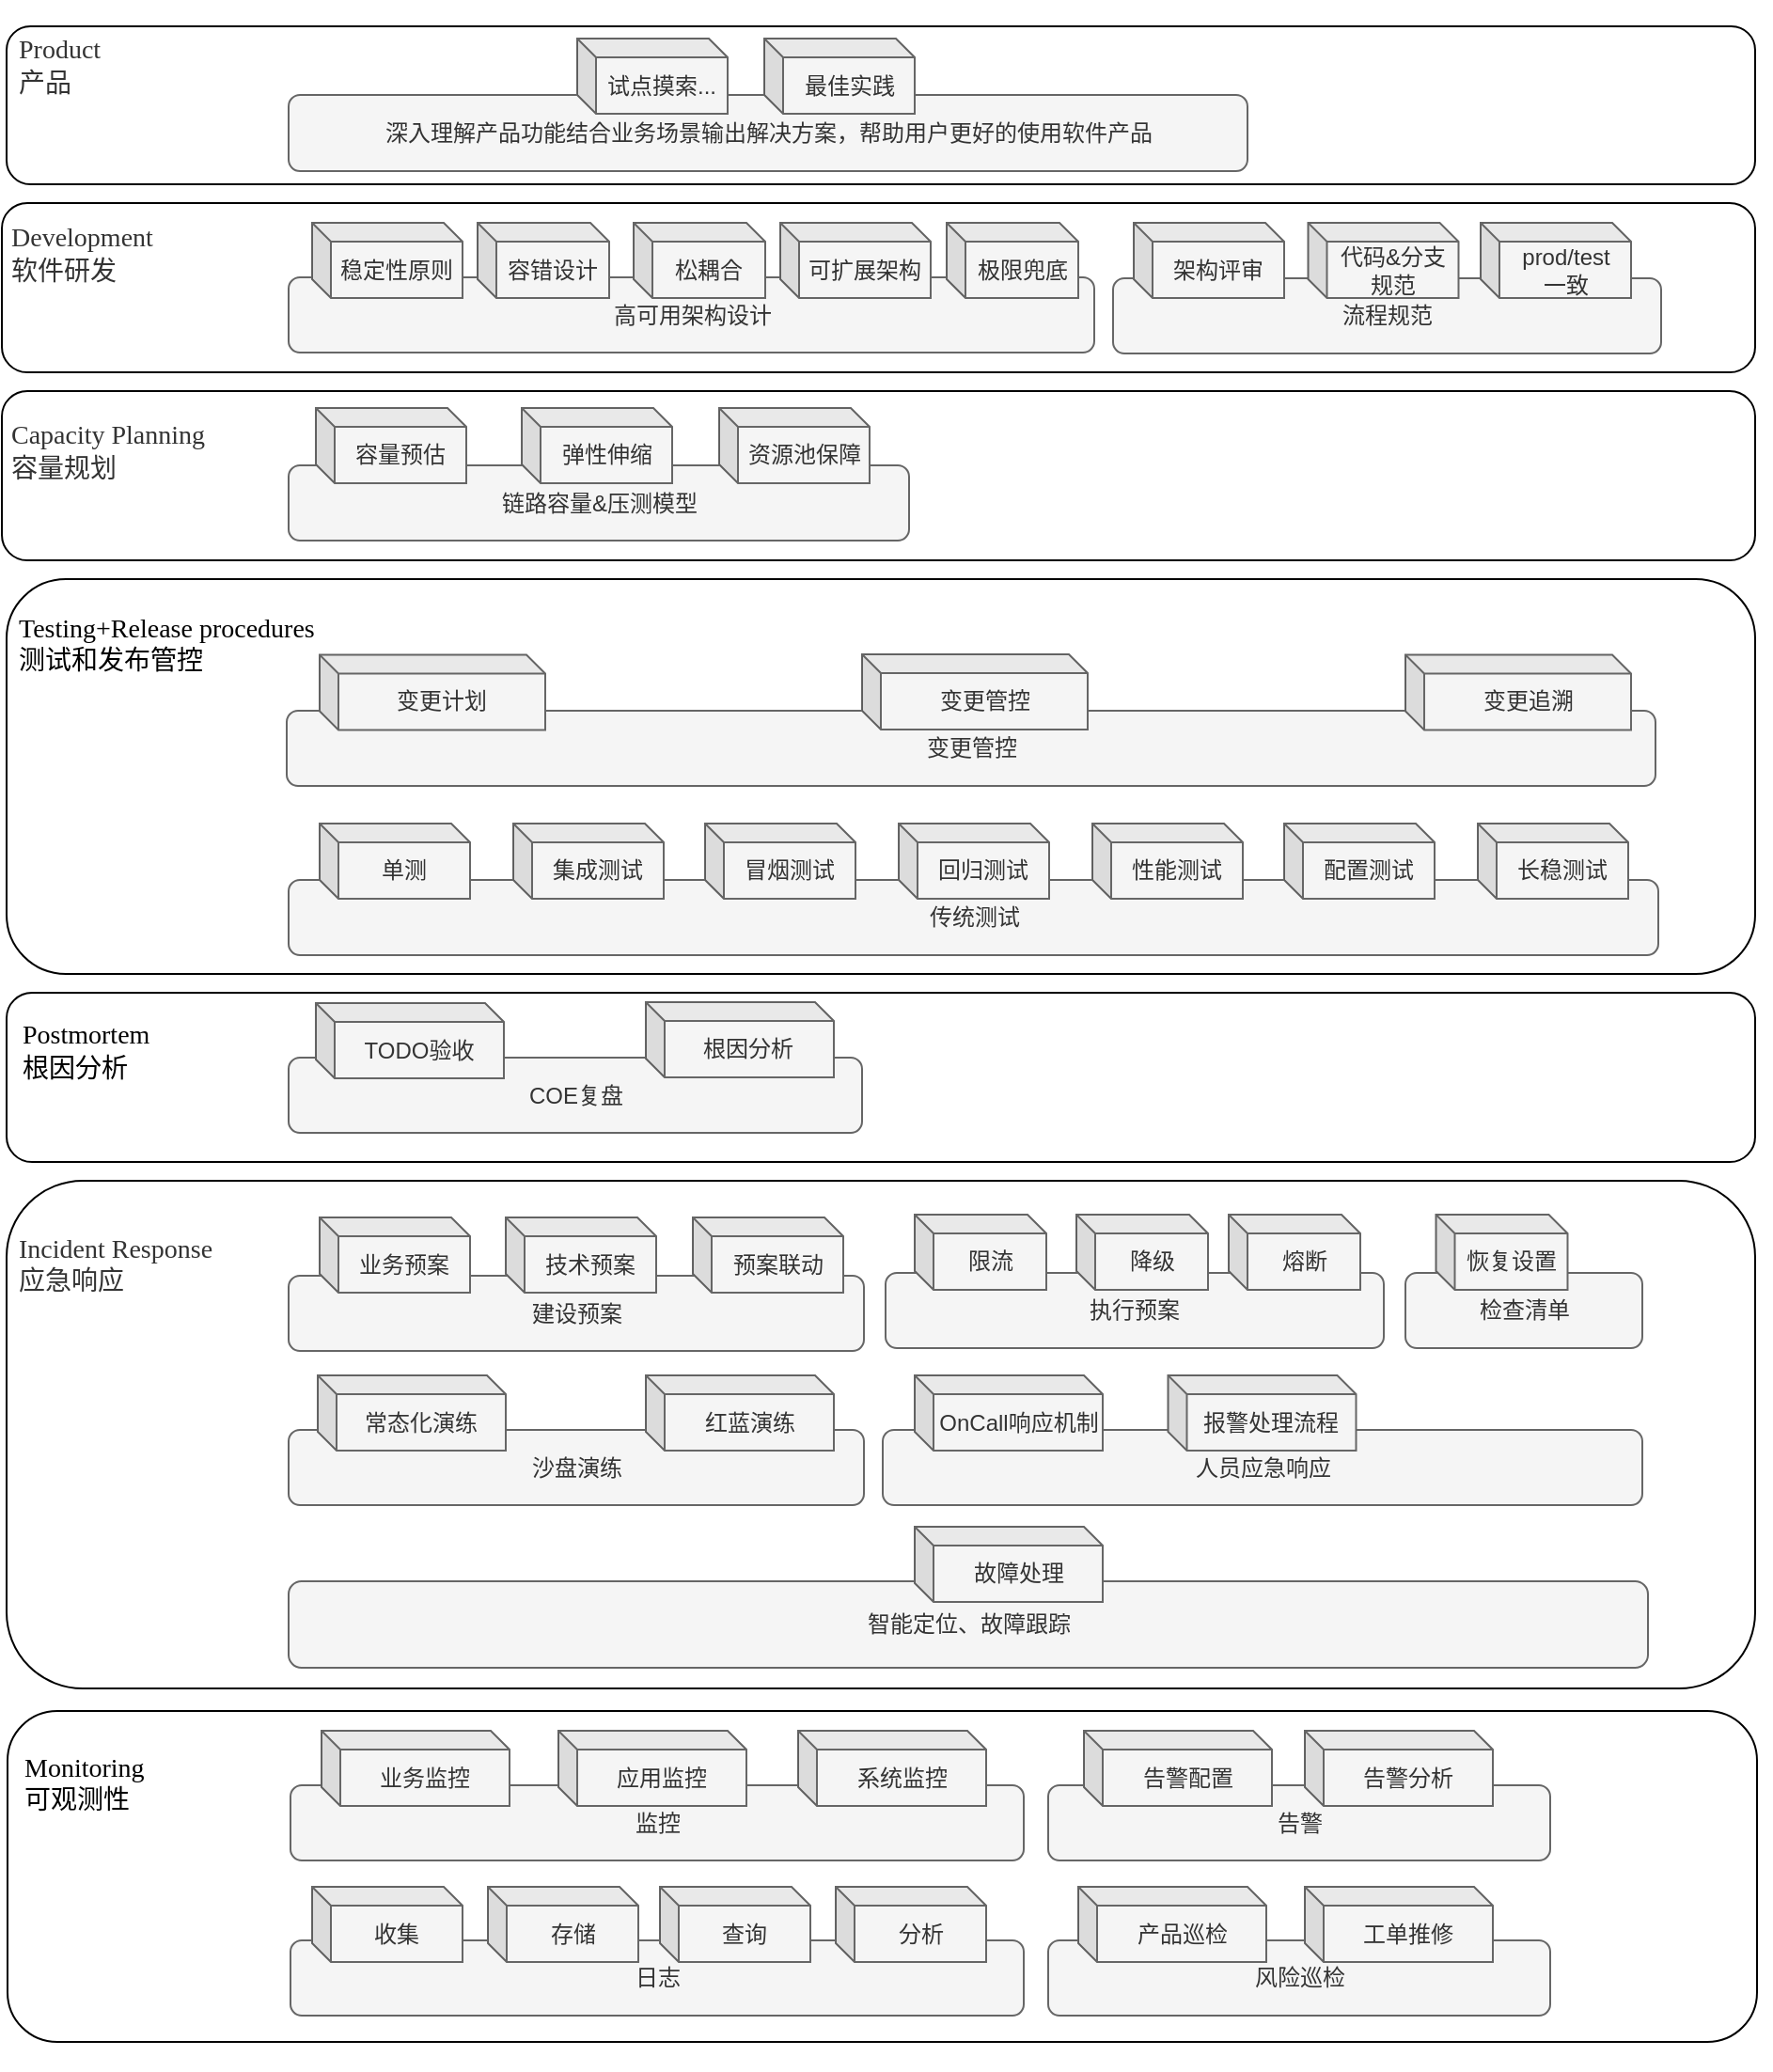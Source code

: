 <mxfile version="24.4.4" type="github">
  <diagram name="第 1 页" id="uhdEQLBKO91w85XFjgP9">
    <mxGraphModel dx="1244" dy="749" grid="1" gridSize="10" guides="1" tooltips="1" connect="1" arrows="1" fold="1" page="1" pageScale="1" pageWidth="827" pageHeight="1169" math="0" shadow="0">
      <root>
        <mxCell id="0" />
        <mxCell id="1" parent="0" />
        <mxCell id="tD8Tl1a2w315Ha_xT5C1-1" value="" style="rounded=1;whiteSpace=wrap;html=1;shadow=0;glass=0;" vertex="1" parent="1">
          <mxGeometry x="350" y="198" width="932.5" height="90" as="geometry" />
        </mxCell>
        <mxCell id="tD8Tl1a2w315Ha_xT5C1-2" value="流程规范" style="rounded=1;whiteSpace=wrap;html=1;shadow=0;glass=0;fillColor=#f5f5f5;strokeColor=#666666;fontColor=#333333;" vertex="1" parent="1">
          <mxGeometry x="941" y="238" width="291.5" height="40" as="geometry" />
        </mxCell>
        <mxCell id="tD8Tl1a2w315Ha_xT5C1-3" value="" style="rounded=1;whiteSpace=wrap;html=1;shadow=0;glass=0;" vertex="1" parent="1">
          <mxGeometry x="350" y="298" width="932.5" height="90" as="geometry" />
        </mxCell>
        <mxCell id="tD8Tl1a2w315Ha_xT5C1-4" value="&lt;span style=&quot;color: rgb(51 , 51 , 51) ; font-size: 14px ; background-color: rgb(255 , 255 , 255)&quot;&gt;&lt;font face=&quot;Comic Sans MS&quot;&gt;Capacity Planning&lt;br&gt;容量规划&lt;br&gt;&lt;/font&gt;&lt;/span&gt;" style="text;html=1;strokeColor=none;fillColor=none;align=left;verticalAlign=middle;whiteSpace=wrap;rounded=0;shadow=1;glass=1;" vertex="1" parent="1">
          <mxGeometry x="353" y="307" width="130" height="46.5" as="geometry" />
        </mxCell>
        <mxCell id="tD8Tl1a2w315Ha_xT5C1-5" value="链路容量&amp;amp;压测模型" style="rounded=1;whiteSpace=wrap;html=1;shadow=0;glass=0;fillColor=#f5f5f5;strokeColor=#666666;fontColor=#333333;" vertex="1" parent="1">
          <mxGeometry x="502.5" y="337.5" width="330" height="40" as="geometry" />
        </mxCell>
        <mxCell id="tD8Tl1a2w315Ha_xT5C1-6" value="容量预估" style="shape=cube;whiteSpace=wrap;html=1;boundedLbl=1;backgroundOutline=1;darkOpacity=0.05;darkOpacity2=0.1;shadow=0;glass=0;size=10;fillColor=#f5f5f5;strokeColor=#666666;fontColor=#333333;" vertex="1" parent="1">
          <mxGeometry x="517" y="307" width="80" height="40" as="geometry" />
        </mxCell>
        <mxCell id="tD8Tl1a2w315Ha_xT5C1-7" value="资源池保障" style="shape=cube;whiteSpace=wrap;html=1;boundedLbl=1;backgroundOutline=1;darkOpacity=0.05;darkOpacity2=0.1;shadow=0;glass=0;size=10;fillColor=#f5f5f5;strokeColor=#666666;fontColor=#333333;" vertex="1" parent="1">
          <mxGeometry x="731.5" y="307" width="80" height="40" as="geometry" />
        </mxCell>
        <mxCell id="tD8Tl1a2w315Ha_xT5C1-8" value="&lt;span style=&quot;color: rgb(51 , 51 , 51) ; font-size: 14px ; background-color: rgb(255 , 255 , 255)&quot;&gt;&lt;font face=&quot;Comic Sans MS&quot;&gt;Development&lt;br&gt;软件研发&lt;br&gt;&lt;/font&gt;&lt;/span&gt;" style="text;html=1;strokeColor=none;fillColor=none;align=left;verticalAlign=middle;whiteSpace=wrap;rounded=0;shadow=1;glass=1;" vertex="1" parent="1">
          <mxGeometry x="353.25" y="196.75" width="110" height="55.5" as="geometry" />
        </mxCell>
        <mxCell id="tD8Tl1a2w315Ha_xT5C1-9" value="高可用架构设计" style="rounded=1;whiteSpace=wrap;html=1;shadow=0;glass=0;fillColor=#f5f5f5;strokeColor=#666666;fontColor=#333333;" vertex="1" parent="1">
          <mxGeometry x="502.5" y="237.5" width="428.5" height="40" as="geometry" />
        </mxCell>
        <mxCell id="tD8Tl1a2w315Ha_xT5C1-10" value="容错设计" style="shape=cube;whiteSpace=wrap;html=1;boundedLbl=1;backgroundOutline=1;darkOpacity=0.05;darkOpacity2=0.1;shadow=0;glass=0;size=10;fillColor=#f5f5f5;strokeColor=#666666;fontColor=#333333;" vertex="1" parent="1">
          <mxGeometry x="603" y="208.5" width="70" height="40" as="geometry" />
        </mxCell>
        <mxCell id="tD8Tl1a2w315Ha_xT5C1-11" value="" style="rounded=1;whiteSpace=wrap;html=1;shadow=0;glass=0;" vertex="1" parent="1">
          <mxGeometry x="352.5" y="104" width="930" height="84" as="geometry" />
        </mxCell>
        <mxCell id="tD8Tl1a2w315Ha_xT5C1-12" value="&lt;span style=&quot;color: rgb(51 , 51 , 51) ; font-size: 14px ; background-color: rgb(255 , 255 , 255)&quot;&gt;&lt;font face=&quot;Comic Sans MS&quot;&gt;Product&lt;br&gt;产品&lt;br&gt;&lt;/font&gt;&lt;/span&gt;" style="text;html=1;strokeColor=none;fillColor=none;align=left;verticalAlign=middle;whiteSpace=wrap;rounded=0;shadow=1;glass=1;" vertex="1" parent="1">
          <mxGeometry x="357" y="99.5" width="77" height="50" as="geometry" />
        </mxCell>
        <mxCell id="tD8Tl1a2w315Ha_xT5C1-13" value="&lt;p&gt;深入理解产品功能结合业务场景输出解决方案，帮助用户更好的使用软件产品&lt;/p&gt;" style="rounded=1;whiteSpace=wrap;html=1;shadow=0;glass=0;fillColor=#f5f5f5;strokeColor=#666666;fontColor=#333333;" vertex="1" parent="1">
          <mxGeometry x="502.5" y="140.5" width="510" height="40.5" as="geometry" />
        </mxCell>
        <mxCell id="tD8Tl1a2w315Ha_xT5C1-14" value="试点摸索..." style="shape=cube;whiteSpace=wrap;html=1;boundedLbl=1;backgroundOutline=1;darkOpacity=0.05;darkOpacity2=0.1;shadow=0;glass=0;size=10;strokeColor=#666666;fillColor=#f5f5f5;fontColor=#333333;" vertex="1" parent="1">
          <mxGeometry x="656" y="110.5" width="80" height="40" as="geometry" />
        </mxCell>
        <mxCell id="tD8Tl1a2w315Ha_xT5C1-15" value="" style="rounded=1;whiteSpace=wrap;html=1;shadow=0;glass=0;" vertex="1" parent="1">
          <mxGeometry x="352.5" y="718" width="930" height="270" as="geometry" />
        </mxCell>
        <mxCell id="tD8Tl1a2w315Ha_xT5C1-16" value="&lt;span style=&quot;color: rgb(51 , 51 , 51) ; background-color: rgb(255 , 255 , 255)&quot;&gt;&lt;font style=&quot;font-size: 14px&quot; face=&quot;Comic Sans MS&quot;&gt;Incident Response&lt;br&gt;应急响应&lt;br&gt;&lt;/font&gt;&lt;/span&gt;" style="text;html=1;strokeColor=none;fillColor=none;align=left;verticalAlign=middle;whiteSpace=wrap;rounded=0;shadow=1;glass=1;" vertex="1" parent="1">
          <mxGeometry x="357" y="737.5" width="140" height="50" as="geometry" />
        </mxCell>
        <mxCell id="tD8Tl1a2w315Ha_xT5C1-17" value="人员应急响应" style="rounded=1;whiteSpace=wrap;html=1;shadow=0;glass=0;fillColor=#f5f5f5;strokeColor=#666666;fontColor=#333333;" vertex="1" parent="1">
          <mxGeometry x="818.5" y="850.5" width="404" height="40" as="geometry" />
        </mxCell>
        <mxCell id="tD8Tl1a2w315Ha_xT5C1-18" value="OnCall响应机制" style="shape=cube;whiteSpace=wrap;html=1;boundedLbl=1;backgroundOutline=1;darkOpacity=0.05;darkOpacity2=0.1;shadow=0;glass=0;size=10;fillColor=#f5f5f5;strokeColor=#666666;fontColor=#333333;" vertex="1" parent="1">
          <mxGeometry x="835.5" y="821.5" width="100" height="40" as="geometry" />
        </mxCell>
        <mxCell id="tD8Tl1a2w315Ha_xT5C1-19" value="报警处理流程" style="shape=cube;whiteSpace=wrap;html=1;boundedLbl=1;backgroundOutline=1;darkOpacity=0.05;darkOpacity2=0.1;shadow=0;glass=0;size=10;fillColor=#f5f5f5;strokeColor=#666666;fontColor=#333333;" vertex="1" parent="1">
          <mxGeometry x="970.25" y="821.5" width="100" height="40" as="geometry" />
        </mxCell>
        <mxCell id="tD8Tl1a2w315Ha_xT5C1-20" value="智能定位、故障跟踪" style="rounded=1;whiteSpace=wrap;html=1;shadow=0;glass=0;fontColor=#333333;strokeColor=#666666;fillColor=#f5f5f5;" vertex="1" parent="1">
          <mxGeometry x="502.5" y="931" width="723" height="46" as="geometry" />
        </mxCell>
        <mxCell id="tD8Tl1a2w315Ha_xT5C1-21" value="故障处理" style="shape=cube;whiteSpace=wrap;html=1;boundedLbl=1;backgroundOutline=1;darkOpacity=0.05;darkOpacity2=0.1;shadow=0;glass=0;size=10;fillColor=#f5f5f5;strokeColor=#666666;fontColor=#333333;" vertex="1" parent="1">
          <mxGeometry x="835.5" y="902" width="100" height="40" as="geometry" />
        </mxCell>
        <mxCell id="tD8Tl1a2w315Ha_xT5C1-22" value="建设预案" style="rounded=1;whiteSpace=wrap;html=1;shadow=0;glass=0;fillColor=#f5f5f5;strokeColor=#666666;fontColor=#333333;" vertex="1" parent="1">
          <mxGeometry x="502.5" y="768.5" width="306" height="40" as="geometry" />
        </mxCell>
        <mxCell id="tD8Tl1a2w315Ha_xT5C1-23" value="业务预案" style="shape=cube;whiteSpace=wrap;html=1;boundedLbl=1;backgroundOutline=1;darkOpacity=0.05;darkOpacity2=0.1;shadow=0;glass=0;size=10;fillColor=#f5f5f5;strokeColor=#666666;fontColor=#333333;" vertex="1" parent="1">
          <mxGeometry x="519" y="737.5" width="80" height="40" as="geometry" />
        </mxCell>
        <mxCell id="tD8Tl1a2w315Ha_xT5C1-24" value="prod/test&lt;br&gt;一致" style="shape=cube;whiteSpace=wrap;html=1;boundedLbl=1;backgroundOutline=1;darkOpacity=0.05;darkOpacity2=0.1;shadow=0;glass=0;size=10;fillColor=#f5f5f5;strokeColor=#666666;fontColor=#333333;" vertex="1" parent="1">
          <mxGeometry x="1136.5" y="208.5" width="80" height="40" as="geometry" />
        </mxCell>
        <mxCell id="tD8Tl1a2w315Ha_xT5C1-25" value="沙盘演练" style="rounded=1;whiteSpace=wrap;html=1;shadow=0;glass=0;fillColor=#f5f5f5;strokeColor=#666666;fontColor=#333333;" vertex="1" parent="1">
          <mxGeometry x="502.5" y="850.5" width="306" height="40" as="geometry" />
        </mxCell>
        <mxCell id="tD8Tl1a2w315Ha_xT5C1-26" value="常态化演练" style="shape=cube;whiteSpace=wrap;html=1;boundedLbl=1;backgroundOutline=1;darkOpacity=0.05;darkOpacity2=0.1;shadow=0;glass=0;size=10;fillColor=#f5f5f5;strokeColor=#666666;fontColor=#333333;" vertex="1" parent="1">
          <mxGeometry x="518" y="821.5" width="100" height="40" as="geometry" />
        </mxCell>
        <mxCell id="tD8Tl1a2w315Ha_xT5C1-27" value="红蓝演练" style="shape=cube;whiteSpace=wrap;html=1;boundedLbl=1;backgroundOutline=1;darkOpacity=0.05;darkOpacity2=0.1;shadow=0;glass=0;size=10;fillColor=#f5f5f5;strokeColor=#666666;fontColor=#333333;" vertex="1" parent="1">
          <mxGeometry x="692.5" y="821.5" width="100" height="40" as="geometry" />
        </mxCell>
        <mxCell id="tD8Tl1a2w315Ha_xT5C1-28" value="" style="rounded=1;whiteSpace=wrap;html=1;shadow=0;glass=0;" vertex="1" parent="1">
          <mxGeometry x="353" y="1000" width="930.5" height="176" as="geometry" />
        </mxCell>
        <mxCell id="tD8Tl1a2w315Ha_xT5C1-29" value="&lt;font face=&quot;Comic Sans MS&quot; style=&quot;font-size: 14px&quot;&gt;Monitoring&lt;br&gt;可观测性&lt;br&gt;&lt;/font&gt;" style="text;html=1;strokeColor=none;fillColor=none;align=left;verticalAlign=middle;whiteSpace=wrap;rounded=0;shadow=1;glass=1;" vertex="1" parent="1">
          <mxGeometry x="359.5" y="1014" width="97.5" height="50" as="geometry" />
        </mxCell>
        <mxCell id="tD8Tl1a2w315Ha_xT5C1-30" value="监控" style="rounded=1;whiteSpace=wrap;html=1;shadow=0;glass=0;fillColor=#f5f5f5;strokeColor=#666666;fontColor=#333333;" vertex="1" parent="1">
          <mxGeometry x="503.5" y="1039.5" width="390" height="40" as="geometry" />
        </mxCell>
        <mxCell id="tD8Tl1a2w315Ha_xT5C1-31" value="风险巡检" style="rounded=1;whiteSpace=wrap;html=1;shadow=0;glass=0;fillColor=#f5f5f5;strokeColor=#666666;fontColor=#333333;" vertex="1" parent="1">
          <mxGeometry x="906.5" y="1122" width="267" height="40" as="geometry" />
        </mxCell>
        <mxCell id="tD8Tl1a2w315Ha_xT5C1-32" value="产品巡检" style="shape=cube;whiteSpace=wrap;html=1;boundedLbl=1;backgroundOutline=1;darkOpacity=0.05;darkOpacity2=0.1;shadow=0;glass=0;size=10;fillColor=#f5f5f5;strokeColor=#666666;fontColor=#333333;" vertex="1" parent="1">
          <mxGeometry x="922.5" y="1093.5" width="100" height="40" as="geometry" />
        </mxCell>
        <mxCell id="tD8Tl1a2w315Ha_xT5C1-33" value="工单推修" style="shape=cube;whiteSpace=wrap;html=1;boundedLbl=1;backgroundOutline=1;darkOpacity=0.05;darkOpacity2=0.1;shadow=0;glass=0;size=10;fillColor=#f5f5f5;strokeColor=#666666;fontColor=#333333;" vertex="1" parent="1">
          <mxGeometry x="1043" y="1093.5" width="100" height="40" as="geometry" />
        </mxCell>
        <mxCell id="tD8Tl1a2w315Ha_xT5C1-34" value="弹性伸缩" style="shape=cube;whiteSpace=wrap;html=1;boundedLbl=1;backgroundOutline=1;darkOpacity=0.05;darkOpacity2=0.1;shadow=0;glass=0;size=10;strokeColor=#666666;fillColor=#f5f5f5;fontColor=#333333;" vertex="1" parent="1">
          <mxGeometry x="626.5" y="307" width="80" height="40" as="geometry" />
        </mxCell>
        <mxCell id="tD8Tl1a2w315Ha_xT5C1-35" value="" style="rounded=1;whiteSpace=wrap;html=1;shadow=0;glass=0;" vertex="1" parent="1">
          <mxGeometry x="352.5" y="398" width="930" height="210" as="geometry" />
        </mxCell>
        <mxCell id="tD8Tl1a2w315Ha_xT5C1-36" value="&lt;font face=&quot;Comic Sans MS&quot; style=&quot;font-size: 14px&quot;&gt;Testing+&lt;/font&gt;&lt;span style=&quot;font-family: &amp;#34;comic sans ms&amp;#34; ; font-size: 14px ; background-color: rgb(255 , 255 , 255)&quot;&gt;Release procedures&lt;br&gt;测试和发布管控&lt;br&gt;&lt;/span&gt;" style="text;html=1;strokeColor=none;fillColor=none;align=left;verticalAlign=middle;whiteSpace=wrap;rounded=0;shadow=1;glass=1;" vertex="1" parent="1">
          <mxGeometry x="357" y="398" width="194" height="70" as="geometry" />
        </mxCell>
        <mxCell id="tD8Tl1a2w315Ha_xT5C1-37" value="变更管控" style="rounded=1;whiteSpace=wrap;html=1;shadow=0;glass=0;fillColor=#f5f5f5;strokeColor=#666666;fontColor=#333333;" vertex="1" parent="1">
          <mxGeometry x="501.5" y="468" width="728" height="40" as="geometry" />
        </mxCell>
        <mxCell id="tD8Tl1a2w315Ha_xT5C1-38" value="变更计划" style="shape=cube;whiteSpace=wrap;html=1;boundedLbl=1;backgroundOutline=1;darkOpacity=0.05;darkOpacity2=0.1;shadow=0;glass=0;size=10;fillColor=#f5f5f5;strokeColor=#666666;fontColor=#333333;" vertex="1" parent="1">
          <mxGeometry x="519" y="438.25" width="120" height="40" as="geometry" />
        </mxCell>
        <mxCell id="tD8Tl1a2w315Ha_xT5C1-39" value="传统测试" style="rounded=1;whiteSpace=wrap;html=1;shadow=0;glass=0;fillColor=#f5f5f5;strokeColor=#666666;fontColor=#333333;" vertex="1" parent="1">
          <mxGeometry x="502.5" y="558" width="728.5" height="40" as="geometry" />
        </mxCell>
        <mxCell id="tD8Tl1a2w315Ha_xT5C1-40" value="性能测试" style="shape=cube;whiteSpace=wrap;html=1;boundedLbl=1;backgroundOutline=1;darkOpacity=0.05;darkOpacity2=0.1;shadow=0;glass=0;size=10;fillColor=#f5f5f5;strokeColor=#666666;fontColor=#333333;" vertex="1" parent="1">
          <mxGeometry x="930" y="528" width="80" height="40" as="geometry" />
        </mxCell>
        <mxCell id="tD8Tl1a2w315Ha_xT5C1-41" value="变更管控" style="shape=cube;whiteSpace=wrap;html=1;boundedLbl=1;backgroundOutline=1;darkOpacity=0.05;darkOpacity2=0.1;shadow=0;glass=0;size=10;fillColor=#f5f5f5;strokeColor=#666666;fontColor=#333333;" vertex="1" parent="1">
          <mxGeometry x="807.5" y="438" width="120" height="40" as="geometry" />
        </mxCell>
        <mxCell id="tD8Tl1a2w315Ha_xT5C1-42" value="业务监控" style="shape=cube;whiteSpace=wrap;html=1;boundedLbl=1;backgroundOutline=1;darkOpacity=0.05;darkOpacity2=0.1;shadow=0;glass=0;size=10;fillColor=#f5f5f5;strokeColor=#666666;fontColor=#333333;" vertex="1" parent="1">
          <mxGeometry x="520" y="1010.5" width="100" height="40" as="geometry" />
        </mxCell>
        <mxCell id="tD8Tl1a2w315Ha_xT5C1-43" value="应用监控" style="shape=cube;whiteSpace=wrap;html=1;boundedLbl=1;backgroundOutline=1;darkOpacity=0.05;darkOpacity2=0.1;shadow=0;glass=0;size=10;fillColor=#f5f5f5;strokeColor=#666666;fontColor=#333333;" vertex="1" parent="1">
          <mxGeometry x="646" y="1010.5" width="100" height="40" as="geometry" />
        </mxCell>
        <mxCell id="tD8Tl1a2w315Ha_xT5C1-44" value="系统监控" style="shape=cube;whiteSpace=wrap;html=1;boundedLbl=1;backgroundOutline=1;darkOpacity=0.05;darkOpacity2=0.1;shadow=0;glass=0;size=10;fillColor=#f5f5f5;strokeColor=#666666;fontColor=#333333;" vertex="1" parent="1">
          <mxGeometry x="773.5" y="1010.5" width="100" height="40" as="geometry" />
        </mxCell>
        <mxCell id="tD8Tl1a2w315Ha_xT5C1-45" value="代码&amp;amp;分支&lt;br&gt;规范" style="shape=cube;whiteSpace=wrap;html=1;boundedLbl=1;backgroundOutline=1;darkOpacity=0.05;darkOpacity2=0.1;shadow=0;glass=0;size=10;fillColor=#f5f5f5;strokeColor=#666666;fontColor=#333333;" vertex="1" parent="1">
          <mxGeometry x="1044.75" y="208.5" width="80" height="40" as="geometry" />
        </mxCell>
        <mxCell id="tD8Tl1a2w315Ha_xT5C1-46" value="最佳实践" style="shape=cube;whiteSpace=wrap;html=1;boundedLbl=1;backgroundOutline=1;darkOpacity=0.05;darkOpacity2=0.1;shadow=0;glass=0;size=10;fillColor=#f5f5f5;strokeColor=#666666;fontColor=#333333;" vertex="1" parent="1">
          <mxGeometry x="755.5" y="110.5" width="80" height="40" as="geometry" />
        </mxCell>
        <mxCell id="tD8Tl1a2w315Ha_xT5C1-47" value="可扩展架构" style="shape=cube;whiteSpace=wrap;html=1;boundedLbl=1;backgroundOutline=1;darkOpacity=0.05;darkOpacity2=0.1;shadow=0;glass=0;size=10;fillColor=#f5f5f5;strokeColor=#666666;fontColor=#333333;" vertex="1" parent="1">
          <mxGeometry x="764" y="208.5" width="80" height="40" as="geometry" />
        </mxCell>
        <mxCell id="tD8Tl1a2w315Ha_xT5C1-48" value="极限兜底" style="shape=cube;whiteSpace=wrap;html=1;boundedLbl=1;backgroundOutline=1;darkOpacity=0.05;darkOpacity2=0.1;shadow=0;glass=0;size=10;fillColor=#f5f5f5;strokeColor=#666666;fontColor=#333333;" vertex="1" parent="1">
          <mxGeometry x="852.5" y="208.5" width="70" height="40" as="geometry" />
        </mxCell>
        <mxCell id="tD8Tl1a2w315Ha_xT5C1-49" value="架构评审" style="shape=cube;whiteSpace=wrap;html=1;boundedLbl=1;backgroundOutline=1;darkOpacity=0.05;darkOpacity2=0.1;shadow=0;glass=0;size=10;strokeColor=#666666;fillColor=#f5f5f5;fontColor=#333333;" vertex="1" parent="1">
          <mxGeometry x="952" y="208.5" width="80" height="40" as="geometry" />
        </mxCell>
        <mxCell id="tD8Tl1a2w315Ha_xT5C1-50" value="日志" style="rounded=1;whiteSpace=wrap;html=1;shadow=0;glass=0;fillColor=#f5f5f5;strokeColor=#666666;fontColor=#333333;" vertex="1" parent="1">
          <mxGeometry x="503.5" y="1122" width="390" height="40" as="geometry" />
        </mxCell>
        <mxCell id="tD8Tl1a2w315Ha_xT5C1-51" value="收集" style="shape=cube;whiteSpace=wrap;html=1;boundedLbl=1;backgroundOutline=1;darkOpacity=0.05;darkOpacity2=0.1;shadow=0;glass=0;size=10;fillColor=#f5f5f5;strokeColor=#666666;fontColor=#333333;" vertex="1" parent="1">
          <mxGeometry x="515" y="1093.5" width="80" height="40" as="geometry" />
        </mxCell>
        <mxCell id="tD8Tl1a2w315Ha_xT5C1-52" value="存储" style="shape=cube;whiteSpace=wrap;html=1;boundedLbl=1;backgroundOutline=1;darkOpacity=0.05;darkOpacity2=0.1;shadow=0;glass=0;size=10;fillColor=#f5f5f5;strokeColor=#666666;fontColor=#333333;" vertex="1" parent="1">
          <mxGeometry x="608.5" y="1093.5" width="80" height="40" as="geometry" />
        </mxCell>
        <mxCell id="tD8Tl1a2w315Ha_xT5C1-53" value="查询" style="shape=cube;whiteSpace=wrap;html=1;boundedLbl=1;backgroundOutline=1;darkOpacity=0.05;darkOpacity2=0.1;shadow=0;glass=0;size=10;fillColor=#f5f5f5;strokeColor=#666666;fontColor=#333333;" vertex="1" parent="1">
          <mxGeometry x="700" y="1093.5" width="80" height="40" as="geometry" />
        </mxCell>
        <mxCell id="tD8Tl1a2w315Ha_xT5C1-54" value="分析" style="shape=cube;whiteSpace=wrap;html=1;boundedLbl=1;backgroundOutline=1;darkOpacity=0.05;darkOpacity2=0.1;shadow=0;glass=0;size=10;fillColor=#f5f5f5;strokeColor=#666666;fontColor=#333333;" vertex="1" parent="1">
          <mxGeometry x="793.5" y="1093.5" width="80" height="40" as="geometry" />
        </mxCell>
        <mxCell id="tD8Tl1a2w315Ha_xT5C1-55" value="变更追溯" style="shape=cube;whiteSpace=wrap;html=1;boundedLbl=1;backgroundOutline=1;darkOpacity=0.05;darkOpacity2=0.1;shadow=0;glass=0;size=10;fillColor=#f5f5f5;strokeColor=#666666;fontColor=#333333;" vertex="1" parent="1">
          <mxGeometry x="1096.5" y="438.25" width="120" height="40" as="geometry" />
        </mxCell>
        <mxCell id="tD8Tl1a2w315Ha_xT5C1-56" value="回归测试" style="shape=cube;whiteSpace=wrap;html=1;boundedLbl=1;backgroundOutline=1;darkOpacity=0.05;darkOpacity2=0.1;shadow=0;glass=0;size=10;fillColor=#f5f5f5;strokeColor=#666666;fontColor=#333333;" vertex="1" parent="1">
          <mxGeometry x="827" y="528" width="80" height="40" as="geometry" />
        </mxCell>
        <mxCell id="tD8Tl1a2w315Ha_xT5C1-57" value="冒烟测试" style="shape=cube;whiteSpace=wrap;html=1;boundedLbl=1;backgroundOutline=1;darkOpacity=0.05;darkOpacity2=0.1;shadow=0;glass=0;size=10;fillColor=#f5f5f5;strokeColor=#666666;fontColor=#333333;" vertex="1" parent="1">
          <mxGeometry x="724" y="528" width="80" height="40" as="geometry" />
        </mxCell>
        <mxCell id="tD8Tl1a2w315Ha_xT5C1-58" value="单测" style="shape=cube;whiteSpace=wrap;html=1;boundedLbl=1;backgroundOutline=1;darkOpacity=0.05;darkOpacity2=0.1;shadow=0;glass=0;size=10;fillColor=#f5f5f5;strokeColor=#666666;fontColor=#333333;" vertex="1" parent="1">
          <mxGeometry x="519" y="528" width="80" height="40" as="geometry" />
        </mxCell>
        <mxCell id="tD8Tl1a2w315Ha_xT5C1-59" value="集成测试" style="shape=cube;whiteSpace=wrap;html=1;boundedLbl=1;backgroundOutline=1;darkOpacity=0.05;darkOpacity2=0.1;shadow=0;glass=0;size=10;fillColor=#f5f5f5;strokeColor=#666666;fontColor=#333333;" vertex="1" parent="1">
          <mxGeometry x="622" y="528" width="80" height="40" as="geometry" />
        </mxCell>
        <mxCell id="tD8Tl1a2w315Ha_xT5C1-60" value="配置测试" style="shape=cube;whiteSpace=wrap;html=1;boundedLbl=1;backgroundOutline=1;darkOpacity=0.05;darkOpacity2=0.1;shadow=0;glass=0;size=10;fillColor=#f5f5f5;strokeColor=#666666;fontColor=#333333;" vertex="1" parent="1">
          <mxGeometry x="1032" y="528" width="80" height="40" as="geometry" />
        </mxCell>
        <mxCell id="tD8Tl1a2w315Ha_xT5C1-61" value="长稳测试" style="shape=cube;whiteSpace=wrap;html=1;boundedLbl=1;backgroundOutline=1;darkOpacity=0.05;darkOpacity2=0.1;shadow=0;glass=0;size=10;fillColor=#f5f5f5;strokeColor=#666666;fontColor=#333333;" vertex="1" parent="1">
          <mxGeometry x="1135" y="528" width="80" height="40" as="geometry" />
        </mxCell>
        <mxCell id="tD8Tl1a2w315Ha_xT5C1-62" value="" style="rounded=1;whiteSpace=wrap;html=1;shadow=0;glass=0;" vertex="1" parent="1">
          <mxGeometry x="352.5" y="618" width="930" height="90" as="geometry" />
        </mxCell>
        <mxCell id="tD8Tl1a2w315Ha_xT5C1-63" value="&lt;span style=&quot;font-size: 14px ; background-color: rgb(255 , 255 , 255)&quot;&gt;&lt;font face=&quot;Comic Sans MS&quot;&gt;Postmortem&lt;br&gt;根因分析&lt;br&gt;&lt;/font&gt;&lt;/span&gt;" style="text;html=1;strokeColor=none;fillColor=none;align=left;verticalAlign=middle;whiteSpace=wrap;rounded=0;shadow=1;glass=1;" vertex="1" parent="1">
          <mxGeometry x="359" y="623.5" width="108" height="50.5" as="geometry" />
        </mxCell>
        <mxCell id="tD8Tl1a2w315Ha_xT5C1-64" value="COE复盘" style="rounded=1;whiteSpace=wrap;html=1;shadow=0;glass=0;fillColor=#f5f5f5;strokeColor=#666666;fontColor=#333333;" vertex="1" parent="1">
          <mxGeometry x="502.5" y="652.5" width="305" height="40" as="geometry" />
        </mxCell>
        <mxCell id="tD8Tl1a2w315Ha_xT5C1-65" value="TODO验收" style="shape=cube;whiteSpace=wrap;html=1;boundedLbl=1;backgroundOutline=1;darkOpacity=0.05;darkOpacity2=0.1;shadow=0;glass=0;size=10;fillColor=#f5f5f5;strokeColor=#666666;fontColor=#333333;" vertex="1" parent="1">
          <mxGeometry x="516.996" y="623.5" width="100" height="40" as="geometry" />
        </mxCell>
        <mxCell id="tD8Tl1a2w315Ha_xT5C1-66" value="根因分析" style="shape=cube;whiteSpace=wrap;html=1;boundedLbl=1;backgroundOutline=1;darkOpacity=0.05;darkOpacity2=0.1;shadow=0;glass=0;size=10;fillColor=#f5f5f5;strokeColor=#666666;fontColor=#333333;" vertex="1" parent="1">
          <mxGeometry x="692.496" y="623" width="100" height="40" as="geometry" />
        </mxCell>
        <mxCell id="tD8Tl1a2w315Ha_xT5C1-67" value="检查清单" style="rounded=1;whiteSpace=wrap;html=1;shadow=0;glass=0;fontColor=#333333;strokeColor=#666666;fillColor=#f5f5f5;" vertex="1" parent="1">
          <mxGeometry x="1096.5" y="767" width="126" height="40" as="geometry" />
        </mxCell>
        <mxCell id="tD8Tl1a2w315Ha_xT5C1-68" value="执行预案" style="rounded=1;whiteSpace=wrap;html=1;shadow=0;glass=0;fillColor=#f5f5f5;strokeColor=#666666;fontColor=#333333;" vertex="1" parent="1">
          <mxGeometry x="820" y="767" width="265" height="40" as="geometry" />
        </mxCell>
        <mxCell id="tD8Tl1a2w315Ha_xT5C1-69" value="技术预案" style="shape=cube;whiteSpace=wrap;html=1;boundedLbl=1;backgroundOutline=1;darkOpacity=0.05;darkOpacity2=0.1;shadow=0;glass=0;size=10;fillColor=#f5f5f5;strokeColor=#666666;fontColor=#333333;" vertex="1" parent="1">
          <mxGeometry x="618" y="737.5" width="80" height="40" as="geometry" />
        </mxCell>
        <mxCell id="tD8Tl1a2w315Ha_xT5C1-70" value="限流" style="shape=cube;whiteSpace=wrap;html=1;boundedLbl=1;backgroundOutline=1;darkOpacity=0.05;darkOpacity2=0.1;shadow=0;glass=0;size=10;strokeColor=#666666;fillColor=#f5f5f5;fontColor=#333333;" vertex="1" parent="1">
          <mxGeometry x="835.5" y="736" width="70" height="40" as="geometry" />
        </mxCell>
        <mxCell id="tD8Tl1a2w315Ha_xT5C1-71" value="降级" style="shape=cube;whiteSpace=wrap;html=1;boundedLbl=1;backgroundOutline=1;darkOpacity=0.05;darkOpacity2=0.1;shadow=0;glass=0;size=10;strokeColor=#666666;fillColor=#f5f5f5;fontColor=#333333;" vertex="1" parent="1">
          <mxGeometry x="921.5" y="736" width="70" height="40" as="geometry" />
        </mxCell>
        <mxCell id="tD8Tl1a2w315Ha_xT5C1-72" value="熔断" style="shape=cube;whiteSpace=wrap;html=1;boundedLbl=1;backgroundOutline=1;darkOpacity=0.05;darkOpacity2=0.1;shadow=0;glass=0;size=10;strokeColor=#666666;fillColor=#f5f5f5;fontColor=#333333;" vertex="1" parent="1">
          <mxGeometry x="1002.5" y="736" width="70" height="40" as="geometry" />
        </mxCell>
        <mxCell id="tD8Tl1a2w315Ha_xT5C1-73" value="恢复设置" style="shape=cube;whiteSpace=wrap;html=1;boundedLbl=1;backgroundOutline=1;darkOpacity=0.05;darkOpacity2=0.1;shadow=0;glass=0;size=10;strokeColor=#666666;fillColor=#f5f5f5;fontColor=#333333;" vertex="1" parent="1">
          <mxGeometry x="1112.75" y="736" width="70" height="40" as="geometry" />
        </mxCell>
        <mxCell id="tD8Tl1a2w315Ha_xT5C1-74" value="告警" style="rounded=1;whiteSpace=wrap;html=1;shadow=0;glass=0;fillColor=#f5f5f5;strokeColor=#666666;fontColor=#333333;" vertex="1" parent="1">
          <mxGeometry x="906.5" y="1039.5" width="267" height="40" as="geometry" />
        </mxCell>
        <mxCell id="tD8Tl1a2w315Ha_xT5C1-75" value="告警配置" style="shape=cube;whiteSpace=wrap;html=1;boundedLbl=1;backgroundOutline=1;darkOpacity=0.05;darkOpacity2=0.1;shadow=0;glass=0;size=10;fillColor=#f5f5f5;strokeColor=#666666;fontColor=#333333;" vertex="1" parent="1">
          <mxGeometry x="925.5" y="1010.5" width="100" height="40" as="geometry" />
        </mxCell>
        <mxCell id="tD8Tl1a2w315Ha_xT5C1-76" value="告警分析" style="shape=cube;whiteSpace=wrap;html=1;boundedLbl=1;backgroundOutline=1;darkOpacity=0.05;darkOpacity2=0.1;shadow=0;glass=0;size=10;fillColor=#f5f5f5;strokeColor=#666666;fontColor=#333333;" vertex="1" parent="1">
          <mxGeometry x="1043" y="1010.5" width="100" height="40" as="geometry" />
        </mxCell>
        <mxCell id="tD8Tl1a2w315Ha_xT5C1-77" value="稳定性原则" style="shape=cube;whiteSpace=wrap;html=1;boundedLbl=1;backgroundOutline=1;darkOpacity=0.05;darkOpacity2=0.1;shadow=0;glass=0;size=10;fillColor=#f5f5f5;strokeColor=#666666;fontColor=#333333;" vertex="1" parent="1">
          <mxGeometry x="515" y="208.5" width="80" height="40" as="geometry" />
        </mxCell>
        <mxCell id="tD8Tl1a2w315Ha_xT5C1-78" value="预案联动" style="shape=cube;whiteSpace=wrap;html=1;boundedLbl=1;backgroundOutline=1;darkOpacity=0.05;darkOpacity2=0.1;shadow=0;glass=0;size=10;fillColor=#f5f5f5;strokeColor=#666666;fontColor=#333333;" vertex="1" parent="1">
          <mxGeometry x="717.5" y="737.5" width="80" height="40" as="geometry" />
        </mxCell>
        <mxCell id="tD8Tl1a2w315Ha_xT5C1-79" value="松耦合" style="shape=cube;whiteSpace=wrap;html=1;boundedLbl=1;backgroundOutline=1;darkOpacity=0.05;darkOpacity2=0.1;shadow=0;glass=0;size=10;fillColor=#f5f5f5;strokeColor=#666666;fontColor=#333333;" vertex="1" parent="1">
          <mxGeometry x="686" y="208.5" width="70" height="40" as="geometry" />
        </mxCell>
        <mxCell id="tD8Tl1a2w315Ha_xT5C1-80" value="" style="rounded=1;whiteSpace=wrap;html=1;strokeColor=none;" vertex="1" parent="1">
          <mxGeometry x="925.5" y="90" width="120" height="11.5" as="geometry" />
        </mxCell>
        <mxCell id="tD8Tl1a2w315Ha_xT5C1-81" value="" style="rounded=1;whiteSpace=wrap;html=1;strokeColor=none;" vertex="1" parent="1">
          <mxGeometry x="704" y="1181" width="157" height="10" as="geometry" />
        </mxCell>
        <mxCell id="tD8Tl1a2w315Ha_xT5C1-82" value="" style="rounded=1;whiteSpace=wrap;html=1;strokeColor=none;" vertex="1" parent="1">
          <mxGeometry x="1289" y="377.5" width="2" height="568.5" as="geometry" />
        </mxCell>
      </root>
    </mxGraphModel>
  </diagram>
</mxfile>
